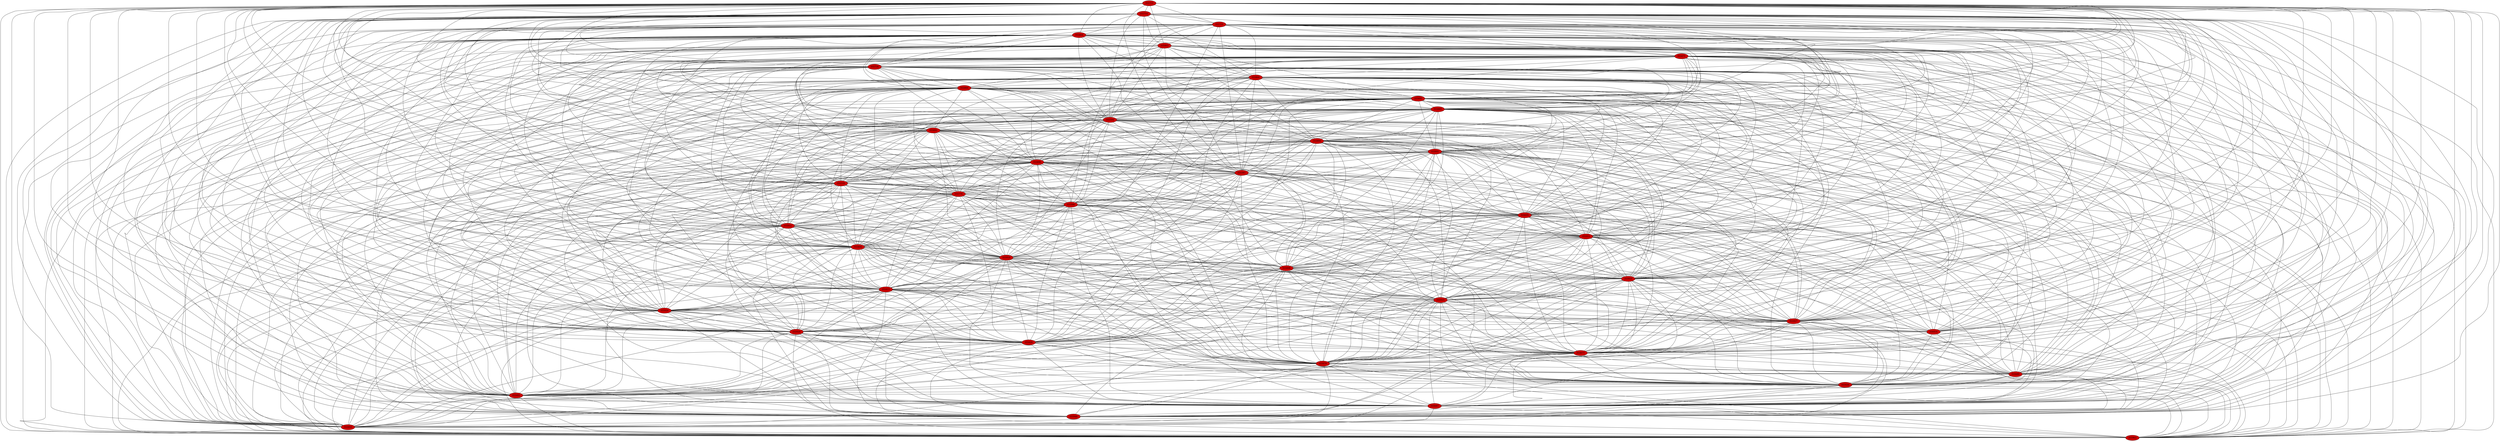 graph BACTEROIDALES_cc3 {
	K = 2.0;
	355712 [style="filled", fillcolor="#cc0000"];
	355714 [style="filled", fillcolor="#cc0000"];
	355719 [style="filled", fillcolor="#cc0000"];
	355464 [style="filled", fillcolor="#cc0000"];
	355463 [style="filled", fillcolor="#cc0000"];
	355471 [style="filled", fillcolor="#cc0000"];
	355734 [style="filled", fillcolor="#cc0000"];
	355864 [style="filled", fillcolor="#cc0000"];
	355866 [style="filled", fillcolor="#cc0000"];
	355495 [style="filled", fillcolor="#cc0000"];
	355883 [style="filled", fillcolor="#cc0000"];
	355504 [style="filled", fillcolor="#cc0000"];
	355892 [style="filled", fillcolor="#cc0000"];
	355894 [style="filled", fillcolor="#cc0000"];
	355895 [style="filled", fillcolor="#cc0000"];
	355896 [style="filled", fillcolor="#cc0000"];
	355387 [style="filled", fillcolor="#cc0000"];
	355518 [style="filled", fillcolor="#cc0000"];
	355776 [style="filled", fillcolor="#cc0000"];
	355394 [style="filled", fillcolor="#cc0000"];
	355655 [style="filled", fillcolor="#cc0000"];
	355911 [style="filled", fillcolor="#cc0000"];
	355912 [style="filled", fillcolor="#cc0000"];
	355404 [style="filled", fillcolor="#cc0000"];
	355918 [style="filled", fillcolor="#cc0000"];
	355408 [style="filled", fillcolor="#cc0000"];
	355923 [style="filled", fillcolor="#cc0000"];
	355413 [style="filled", fillcolor="#cc0000"];
	355925 [style="filled", fillcolor="#cc0000"];
	355926 [style="filled", fillcolor="#cc0000"];
	355927 [style="filled", fillcolor="#cc0000"];
	355929 [style="filled", fillcolor="#cc0000"];
	356054 [style="filled", fillcolor="#cc0000"];
	355420 [style="filled", fillcolor="#cc0000"];
	355677 [style="filled", fillcolor="#cc0000"];
	355679 [style="filled", fillcolor="#cc0000"];
	355680 [style="filled", fillcolor="#cc0000"];
	355426 [style="filled", fillcolor="#cc0000"];
	355682 [style="filled", fillcolor="#cc0000"];
	355687 [style="filled", fillcolor="#cc0000"];
	355948 [style="filled", fillcolor="#cc0000"];
	355955 [style="filled", fillcolor="#cc0000"];
	355963 [style="filled", fillcolor="#cc0000"];
	355712 -- 355387;
	355712 -- 355394;
	355712 -- 355404;
	355712 -- 355408;
	355712 -- 355413;
	355712 -- 355420;
	355712 -- 355426;
	355712 -- 355463;
	355712 -- 355464;
	355712 -- 355471;
	355712 -- 355495;
	355712 -- 355504;
	355712 -- 355518;
	355712 -- 355655;
	355712 -- 355677;
	355712 -- 355679;
	355712 -- 355680;
	355712 -- 355682;
	355712 -- 355687;
	355712 -- 355714;
	355712 -- 355719;
	355712 -- 355734;
	355712 -- 355776;
	355712 -- 355864;
	355712 -- 355866;
	355712 -- 355883;
	355712 -- 355892;
	355712 -- 355894;
	355712 -- 355895;
	355712 -- 355896;
	355712 -- 355911;
	355712 -- 355912;
	355712 -- 355918;
	355712 -- 355923;
	355712 -- 355925;
	355712 -- 355926;
	355712 -- 355927;
	355712 -- 355929;
	355712 -- 355948;
	355712 -- 355955;
	355712 -- 355963;
	355712 -- 356054;
	355714 -- 355387;
	355714 -- 355394;
	355714 -- 355404;
	355714 -- 355408;
	355714 -- 355413;
	355714 -- 355420;
	355714 -- 355426;
	355714 -- 355463;
	355714 -- 355464;
	355714 -- 355471;
	355714 -- 355495;
	355714 -- 355504;
	355714 -- 355518;
	355714 -- 355655;
	355714 -- 355677;
	355714 -- 355679;
	355714 -- 355680;
	355714 -- 355682;
	355714 -- 355687;
	355714 -- 355719;
	355714 -- 355734;
	355714 -- 355776;
	355714 -- 355864;
	355714 -- 355866;
	355714 -- 355883;
	355714 -- 355892;
	355714 -- 355894;
	355714 -- 355895;
	355714 -- 355896;
	355714 -- 355911;
	355714 -- 355912;
	355714 -- 355918;
	355714 -- 355923;
	355714 -- 355925;
	355714 -- 355926;
	355714 -- 355927;
	355714 -- 355929;
	355714 -- 355948;
	355714 -- 355955;
	355714 -- 355963;
	355714 -- 356054;
	355719 -- 355387;
	355719 -- 355394;
	355719 -- 355404;
	355719 -- 355408;
	355719 -- 355413;
	355719 -- 355420;
	355719 -- 355426;
	355719 -- 355463;
	355719 -- 355464;
	355719 -- 355471;
	355719 -- 355495;
	355719 -- 355504;
	355719 -- 355518;
	355719 -- 355655;
	355719 -- 355677;
	355719 -- 355679;
	355719 -- 355682;
	355719 -- 355687;
	355719 -- 355734;
	355719 -- 355776;
	355719 -- 355864;
	355719 -- 355866;
	355719 -- 355883;
	355719 -- 355892;
	355719 -- 355894;
	355719 -- 355895;
	355719 -- 355896;
	355719 -- 355911;
	355719 -- 355912;
	355719 -- 355918;
	355719 -- 355923;
	355719 -- 355925;
	355719 -- 355926;
	355719 -- 355927;
	355719 -- 355929;
	355719 -- 355948;
	355719 -- 355955;
	355719 -- 355963;
	355464 -- 355387;
	355464 -- 355394;
	355464 -- 355404;
	355464 -- 355408;
	355464 -- 355413;
	355464 -- 355420;
	355464 -- 355426;
	355464 -- 355463;
	355464 -- 355471;
	355464 -- 355495;
	355464 -- 355504;
	355464 -- 355518;
	355464 -- 355655;
	355464 -- 355677;
	355464 -- 355679;
	355464 -- 355680;
	355464 -- 355682;
	355464 -- 355687;
	355464 -- 355734;
	355464 -- 355776;
	355464 -- 355864;
	355464 -- 355866;
	355464 -- 355883;
	355464 -- 355892;
	355464 -- 355894;
	355464 -- 355895;
	355464 -- 355896;
	355464 -- 355911;
	355464 -- 355912;
	355464 -- 355918;
	355464 -- 355923;
	355464 -- 355925;
	355464 -- 355926;
	355464 -- 355927;
	355464 -- 355929;
	355464 -- 355948;
	355464 -- 355955;
	355464 -- 355963;
	355464 -- 356054;
	355463 -- 355387;
	355463 -- 355394;
	355463 -- 355404;
	355463 -- 355408;
	355463 -- 355413;
	355463 -- 355420;
	355463 -- 355426;
	355463 -- 355471;
	355463 -- 355495;
	355463 -- 355504;
	355463 -- 355518;
	355463 -- 355655;
	355463 -- 355677;
	355463 -- 355679;
	355463 -- 355680;
	355463 -- 355682;
	355463 -- 355687;
	355463 -- 355734;
	355463 -- 355776;
	355463 -- 355864;
	355463 -- 355866;
	355463 -- 355883;
	355463 -- 355892;
	355463 -- 355894;
	355463 -- 355895;
	355463 -- 355896;
	355463 -- 355911;
	355463 -- 355912;
	355463 -- 355918;
	355463 -- 355923;
	355463 -- 355925;
	355463 -- 355926;
	355463 -- 355927;
	355463 -- 355929;
	355463 -- 355948;
	355463 -- 355955;
	355463 -- 355963;
	355463 -- 356054;
	355471 -- 355387;
	355471 -- 355394;
	355471 -- 355404;
	355471 -- 355408;
	355471 -- 355413;
	355471 -- 355420;
	355471 -- 355426;
	355471 -- 355495;
	355471 -- 355504;
	355471 -- 355518;
	355471 -- 355655;
	355471 -- 355677;
	355471 -- 355679;
	355471 -- 355680;
	355471 -- 355682;
	355471 -- 355687;
	355471 -- 355734;
	355471 -- 355776;
	355471 -- 355864;
	355471 -- 355866;
	355471 -- 355883;
	355471 -- 355892;
	355471 -- 355894;
	355471 -- 355895;
	355471 -- 355896;
	355471 -- 355911;
	355471 -- 355912;
	355471 -- 355918;
	355471 -- 355923;
	355471 -- 355925;
	355471 -- 355926;
	355471 -- 355927;
	355471 -- 355929;
	355471 -- 355948;
	355471 -- 355955;
	355471 -- 355963;
	355471 -- 356054;
	355734 -- 355387;
	355734 -- 355394;
	355734 -- 355404;
	355734 -- 355408;
	355734 -- 355413;
	355734 -- 355420;
	355734 -- 355426;
	355734 -- 355495;
	355734 -- 355504;
	355734 -- 355518;
	355734 -- 355655;
	355734 -- 355677;
	355734 -- 355679;
	355734 -- 355680;
	355734 -- 355682;
	355734 -- 355687;
	355734 -- 355776;
	355734 -- 355864;
	355734 -- 355866;
	355734 -- 355883;
	355734 -- 355892;
	355734 -- 355894;
	355734 -- 355895;
	355734 -- 355896;
	355734 -- 355911;
	355734 -- 355912;
	355734 -- 355918;
	355734 -- 355923;
	355734 -- 355925;
	355734 -- 355926;
	355734 -- 355927;
	355734 -- 355929;
	355734 -- 355948;
	355734 -- 355955;
	355734 -- 355963;
	355734 -- 356054;
	355864 -- 355387;
	355864 -- 355394;
	355864 -- 355404;
	355864 -- 355408;
	355864 -- 355413;
	355864 -- 355420;
	355864 -- 355426;
	355864 -- 355495;
	355864 -- 355504;
	355864 -- 355518;
	355864 -- 355655;
	355864 -- 355677;
	355864 -- 355679;
	355864 -- 355680;
	355864 -- 355682;
	355864 -- 355687;
	355864 -- 355776;
	355864 -- 355866;
	355864 -- 355883;
	355864 -- 355892;
	355864 -- 355894;
	355864 -- 355895;
	355864 -- 355896;
	355864 -- 355911;
	355864 -- 355912;
	355864 -- 355918;
	355864 -- 355923;
	355864 -- 355925;
	355864 -- 355926;
	355864 -- 355927;
	355864 -- 355929;
	355864 -- 355948;
	355864 -- 355955;
	355864 -- 355963;
	355864 -- 356054;
	355866 -- 355387;
	355866 -- 355394;
	355866 -- 355404;
	355866 -- 355408;
	355866 -- 355413;
	355866 -- 355420;
	355866 -- 355426;
	355866 -- 355495;
	355866 -- 355504;
	355866 -- 355518;
	355866 -- 355655;
	355866 -- 355677;
	355866 -- 355679;
	355866 -- 355680;
	355866 -- 355682;
	355866 -- 355687;
	355866 -- 355776;
	355866 -- 355883;
	355866 -- 355892;
	355866 -- 355894;
	355866 -- 355895;
	355866 -- 355896;
	355866 -- 355911;
	355866 -- 355912;
	355866 -- 355918;
	355866 -- 355923;
	355866 -- 355925;
	355866 -- 355926;
	355866 -- 355927;
	355866 -- 355929;
	355866 -- 355948;
	355866 -- 355955;
	355866 -- 355963;
	355866 -- 356054;
	355495 -- 355387;
	355495 -- 355394;
	355495 -- 355404;
	355495 -- 355408;
	355495 -- 355413;
	355495 -- 355420;
	355495 -- 355426;
	355495 -- 355504;
	355495 -- 355518;
	355495 -- 355655;
	355495 -- 355677;
	355495 -- 355679;
	355495 -- 355680;
	355495 -- 355682;
	355495 -- 355687;
	355495 -- 355776;
	355495 -- 355883;
	355495 -- 355892;
	355495 -- 355894;
	355495 -- 355895;
	355495 -- 355896;
	355495 -- 355911;
	355495 -- 355912;
	355495 -- 355918;
	355495 -- 355923;
	355495 -- 355925;
	355495 -- 355926;
	355495 -- 355927;
	355495 -- 355929;
	355495 -- 355948;
	355495 -- 355955;
	355495 -- 355963;
	355495 -- 356054;
	355883 -- 355387;
	355883 -- 355394;
	355883 -- 355404;
	355883 -- 355408;
	355883 -- 355413;
	355883 -- 355420;
	355883 -- 355426;
	355883 -- 355504;
	355883 -- 355518;
	355883 -- 355655;
	355883 -- 355677;
	355883 -- 355679;
	355883 -- 355680;
	355883 -- 355682;
	355883 -- 355687;
	355883 -- 355776;
	355883 -- 355892;
	355883 -- 355894;
	355883 -- 355895;
	355883 -- 355896;
	355883 -- 355911;
	355883 -- 355912;
	355883 -- 355918;
	355883 -- 355923;
	355883 -- 355925;
	355883 -- 355926;
	355883 -- 355927;
	355883 -- 355929;
	355883 -- 355948;
	355883 -- 355955;
	355883 -- 355963;
	355883 -- 356054;
	355504 -- 355387;
	355504 -- 355394;
	355504 -- 355404;
	355504 -- 355408;
	355504 -- 355413;
	355504 -- 355420;
	355504 -- 355426;
	355504 -- 355518;
	355504 -- 355655;
	355504 -- 355677;
	355504 -- 355679;
	355504 -- 355680;
	355504 -- 355682;
	355504 -- 355687;
	355504 -- 355776;
	355504 -- 355892;
	355504 -- 355894;
	355504 -- 355895;
	355504 -- 355896;
	355504 -- 355911;
	355504 -- 355912;
	355504 -- 355918;
	355504 -- 355923;
	355504 -- 355925;
	355504 -- 355926;
	355504 -- 355927;
	355504 -- 355929;
	355504 -- 355948;
	355504 -- 355955;
	355504 -- 355963;
	355892 -- 355387;
	355892 -- 355394;
	355892 -- 355404;
	355892 -- 355408;
	355892 -- 355413;
	355892 -- 355420;
	355892 -- 355426;
	355892 -- 355518;
	355892 -- 355655;
	355892 -- 355677;
	355892 -- 355679;
	355892 -- 355680;
	355892 -- 355682;
	355892 -- 355687;
	355892 -- 355776;
	355892 -- 355894;
	355892 -- 355895;
	355892 -- 355896;
	355892 -- 355911;
	355892 -- 355912;
	355892 -- 355918;
	355892 -- 355923;
	355892 -- 355925;
	355892 -- 355926;
	355892 -- 355927;
	355892 -- 355929;
	355892 -- 355948;
	355892 -- 355955;
	355892 -- 355963;
	355892 -- 356054;
	355894 -- 355387;
	355894 -- 355394;
	355894 -- 355404;
	355894 -- 355408;
	355894 -- 355413;
	355894 -- 355420;
	355894 -- 355426;
	355894 -- 355518;
	355894 -- 355655;
	355894 -- 355677;
	355894 -- 355679;
	355894 -- 355680;
	355894 -- 355682;
	355894 -- 355687;
	355894 -- 355776;
	355894 -- 355895;
	355894 -- 355896;
	355894 -- 355911;
	355894 -- 355912;
	355894 -- 355918;
	355894 -- 355923;
	355894 -- 355925;
	355894 -- 355926;
	355894 -- 355927;
	355894 -- 355929;
	355894 -- 355948;
	355894 -- 355955;
	355894 -- 355963;
	355894 -- 356054;
	355895 -- 355387;
	355895 -- 355394;
	355895 -- 355404;
	355895 -- 355408;
	355895 -- 355413;
	355895 -- 355420;
	355895 -- 355426;
	355895 -- 355518;
	355895 -- 355655;
	355895 -- 355677;
	355895 -- 355679;
	355895 -- 355680;
	355895 -- 355682;
	355895 -- 355687;
	355895 -- 355776;
	355895 -- 355896;
	355895 -- 355911;
	355895 -- 355912;
	355895 -- 355918;
	355895 -- 355923;
	355895 -- 355925;
	355895 -- 355926;
	355895 -- 355927;
	355895 -- 355929;
	355895 -- 355948;
	355895 -- 355955;
	355895 -- 355963;
	355896 -- 355387;
	355896 -- 355394;
	355896 -- 355404;
	355896 -- 355408;
	355896 -- 355413;
	355896 -- 355420;
	355896 -- 355426;
	355896 -- 355518;
	355896 -- 355655;
	355896 -- 355677;
	355896 -- 355679;
	355896 -- 355680;
	355896 -- 355682;
	355896 -- 355687;
	355896 -- 355776;
	355896 -- 355911;
	355896 -- 355912;
	355896 -- 355918;
	355896 -- 355923;
	355896 -- 355925;
	355896 -- 355926;
	355896 -- 355927;
	355896 -- 355929;
	355896 -- 355948;
	355896 -- 355955;
	355896 -- 355963;
	355896 -- 356054;
	355387 -- 355394;
	355387 -- 355404;
	355387 -- 355408;
	355387 -- 355413;
	355387 -- 355420;
	355387 -- 355426;
	355387 -- 355518;
	355387 -- 355655;
	355387 -- 355677;
	355387 -- 355679;
	355387 -- 355680;
	355387 -- 355682;
	355387 -- 355687;
	355387 -- 355776;
	355387 -- 355911;
	355387 -- 355912;
	355387 -- 355918;
	355387 -- 355923;
	355387 -- 355925;
	355387 -- 355926;
	355387 -- 355927;
	355387 -- 355929;
	355387 -- 355948;
	355387 -- 355955;
	355387 -- 355963;
	355387 -- 356054;
	355518 -- 355394;
	355518 -- 355404;
	355518 -- 355408;
	355518 -- 355413;
	355518 -- 355420;
	355518 -- 355426;
	355518 -- 355655;
	355518 -- 355677;
	355518 -- 355679;
	355518 -- 355682;
	355518 -- 355687;
	355518 -- 355776;
	355518 -- 355911;
	355518 -- 355912;
	355518 -- 355918;
	355518 -- 355923;
	355518 -- 355925;
	355518 -- 355926;
	355518 -- 355927;
	355518 -- 355929;
	355518 -- 355948;
	355518 -- 355955;
	355518 -- 355963;
	355776 -- 355394;
	355776 -- 355404;
	355776 -- 355408;
	355776 -- 355413;
	355776 -- 355420;
	355776 -- 355426;
	355776 -- 355655;
	355776 -- 355677;
	355776 -- 355679;
	355776 -- 355680;
	355776 -- 355682;
	355776 -- 355687;
	355776 -- 355911;
	355776 -- 355912;
	355776 -- 355918;
	355776 -- 355923;
	355776 -- 355925;
	355776 -- 355926;
	355776 -- 355927;
	355776 -- 355929;
	355776 -- 355948;
	355776 -- 355955;
	355776 -- 355963;
	355394 -- 355404;
	355394 -- 355408;
	355394 -- 355413;
	355394 -- 355420;
	355394 -- 355426;
	355394 -- 355655;
	355394 -- 355677;
	355394 -- 355679;
	355394 -- 355682;
	355394 -- 355687;
	355394 -- 355911;
	355394 -- 355912;
	355394 -- 355918;
	355394 -- 355923;
	355394 -- 355925;
	355394 -- 355926;
	355394 -- 355927;
	355394 -- 355929;
	355394 -- 355948;
	355394 -- 355955;
	355394 -- 355963;
	355655 -- 355404;
	355655 -- 355408;
	355655 -- 355413;
	355655 -- 355420;
	355655 -- 355426;
	355655 -- 355677;
	355655 -- 355679;
	355655 -- 355680;
	355655 -- 355682;
	355655 -- 355687;
	355655 -- 355911;
	355655 -- 355912;
	355655 -- 355918;
	355655 -- 355923;
	355655 -- 355925;
	355655 -- 355926;
	355655 -- 355927;
	355655 -- 355929;
	355655 -- 355948;
	355655 -- 355955;
	355655 -- 355963;
	355655 -- 356054;
	355911 -- 355404;
	355911 -- 355408;
	355911 -- 355413;
	355911 -- 355420;
	355911 -- 355426;
	355911 -- 355677;
	355911 -- 355679;
	355911 -- 355682;
	355911 -- 355687;
	355911 -- 355912;
	355911 -- 355918;
	355911 -- 355923;
	355911 -- 355925;
	355911 -- 355926;
	355911 -- 355927;
	355911 -- 355929;
	355911 -- 355948;
	355911 -- 355955;
	355911 -- 355963;
	355912 -- 355404;
	355912 -- 355408;
	355912 -- 355413;
	355912 -- 355420;
	355912 -- 355426;
	355912 -- 355677;
	355912 -- 355679;
	355912 -- 355680;
	355912 -- 355682;
	355912 -- 355687;
	355912 -- 355918;
	355912 -- 355923;
	355912 -- 355925;
	355912 -- 355926;
	355912 -- 355927;
	355912 -- 355929;
	355912 -- 355948;
	355912 -- 355955;
	355912 -- 355963;
	355912 -- 356054;
	355404 -- 355408;
	355404 -- 355413;
	355404 -- 355420;
	355404 -- 355426;
	355404 -- 355677;
	355404 -- 355679;
	355404 -- 355680;
	355404 -- 355682;
	355404 -- 355687;
	355404 -- 355918;
	355404 -- 355923;
	355404 -- 355925;
	355404 -- 355926;
	355404 -- 355927;
	355404 -- 355929;
	355404 -- 355948;
	355404 -- 355955;
	355404 -- 355963;
	355918 -- 355408;
	355918 -- 355413;
	355918 -- 355420;
	355918 -- 355426;
	355918 -- 355677;
	355918 -- 355679;
	355918 -- 355680;
	355918 -- 355682;
	355918 -- 355687;
	355918 -- 355923;
	355918 -- 355925;
	355918 -- 355926;
	355918 -- 355927;
	355918 -- 355929;
	355918 -- 355948;
	355918 -- 355955;
	355918 -- 355963;
	355918 -- 356054;
	355408 -- 355413;
	355408 -- 355420;
	355408 -- 355426;
	355408 -- 355677;
	355408 -- 355679;
	355408 -- 355680;
	355408 -- 355682;
	355408 -- 355687;
	355408 -- 355923;
	355408 -- 355925;
	355408 -- 355926;
	355408 -- 355927;
	355408 -- 355929;
	355408 -- 355948;
	355408 -- 355955;
	355408 -- 355963;
	355408 -- 356054;
	355923 -- 355413;
	355923 -- 355420;
	355923 -- 355426;
	355923 -- 355677;
	355923 -- 355679;
	355923 -- 355680;
	355923 -- 355682;
	355923 -- 355687;
	355923 -- 355925;
	355923 -- 355926;
	355923 -- 355927;
	355923 -- 355929;
	355923 -- 355948;
	355923 -- 355955;
	355923 -- 355963;
	355923 -- 356054;
	355413 -- 355420;
	355413 -- 355426;
	355413 -- 355677;
	355413 -- 355679;
	355413 -- 355680;
	355413 -- 355682;
	355413 -- 355687;
	355413 -- 355925;
	355413 -- 355926;
	355413 -- 355927;
	355413 -- 355929;
	355413 -- 355948;
	355413 -- 355955;
	355413 -- 355963;
	355413 -- 356054;
	355925 -- 355420;
	355925 -- 355426;
	355925 -- 355677;
	355925 -- 355679;
	355925 -- 355680;
	355925 -- 355682;
	355925 -- 355687;
	355925 -- 355926;
	355925 -- 355927;
	355925 -- 355929;
	355925 -- 355948;
	355925 -- 355955;
	355925 -- 355963;
	355925 -- 356054;
	355926 -- 355420;
	355926 -- 355426;
	355926 -- 355677;
	355926 -- 355679;
	355926 -- 355682;
	355926 -- 355687;
	355926 -- 355927;
	355926 -- 355929;
	355926 -- 355948;
	355926 -- 355955;
	355926 -- 355963;
	355927 -- 355420;
	355927 -- 355426;
	355927 -- 355677;
	355927 -- 355679;
	355927 -- 355680;
	355927 -- 355682;
	355927 -- 355687;
	355927 -- 355929;
	355927 -- 355948;
	355927 -- 355955;
	355927 -- 355963;
	355927 -- 356054;
	355929 -- 355420;
	355929 -- 355426;
	355929 -- 355677;
	355929 -- 355679;
	355929 -- 355680;
	355929 -- 355682;
	355929 -- 355687;
	355929 -- 355948;
	355929 -- 355955;
	355929 -- 355963;
	356054 -- 355420;
	356054 -- 355426;
	356054 -- 355677;
	356054 -- 355948;
	356054 -- 355963;
	355420 -- 355426;
	355420 -- 355677;
	355420 -- 355679;
	355420 -- 355680;
	355420 -- 355682;
	355420 -- 355687;
	355420 -- 355948;
	355420 -- 355955;
	355420 -- 355963;
	355677 -- 355426;
	355677 -- 355679;
	355677 -- 355680;
	355677 -- 355682;
	355677 -- 355687;
	355677 -- 355948;
	355677 -- 355955;
	355677 -- 355963;
	355679 -- 355426;
	355679 -- 355680;
	355679 -- 355682;
	355679 -- 355687;
	355679 -- 355948;
	355679 -- 355955;
	355679 -- 355963;
	355680 -- 355426;
	355680 -- 355682;
	355680 -- 355687;
	355680 -- 355948;
	355680 -- 355963;
	355426 -- 355682;
	355426 -- 355687;
	355426 -- 355948;
	355426 -- 355955;
	355426 -- 355963;
	355682 -- 355687;
	355682 -- 355948;
	355682 -- 355955;
	355682 -- 355963;
	355687 -- 355948;
	355687 -- 355955;
	355687 -- 355963;
	355948 -- 355955;
	355948 -- 355963;
	355955 -- 355963;
}